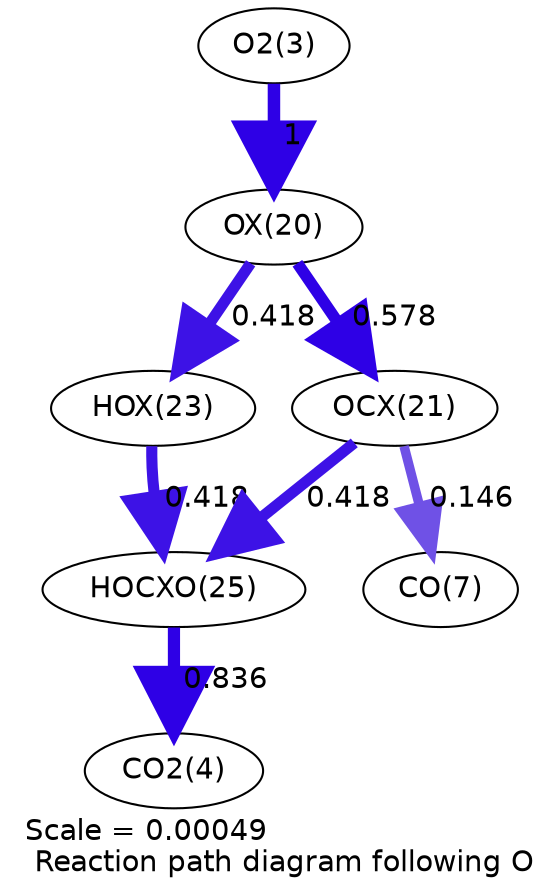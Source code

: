 digraph reaction_paths {
center=1;
s5 -> s30[fontname="Helvetica", penwidth=6, arrowsize=3, color="0.7, 1.5, 0.9"
, label=" 1"];
s30 -> s33[fontname="Helvetica", penwidth=5.34, arrowsize=2.67, color="0.7, 0.918, 0.9"
, label=" 0.418"];
s30 -> s31[fontname="Helvetica", penwidth=5.59, arrowsize=2.79, color="0.7, 1.08, 0.9"
, label=" 0.578"];
s33 -> s35[fontname="Helvetica", penwidth=5.34, arrowsize=2.67, color="0.7, 0.918, 0.9"
, label=" 0.418"];
s31 -> s9[fontname="Helvetica", penwidth=4.55, arrowsize=2.27, color="0.7, 0.646, 0.9"
, label=" 0.146"];
s31 -> s35[fontname="Helvetica", penwidth=5.34, arrowsize=2.67, color="0.7, 0.918, 0.9"
, label=" 0.418"];
s35 -> s6[fontname="Helvetica", penwidth=5.86, arrowsize=2.93, color="0.7, 1.34, 0.9"
, label=" 0.836"];
s5 [ fontname="Helvetica", label="O2(3)"];
s6 [ fontname="Helvetica", label="CO2(4)"];
s9 [ fontname="Helvetica", label="CO(7)"];
s30 [ fontname="Helvetica", label="OX(20)"];
s31 [ fontname="Helvetica", label="OCX(21)"];
s33 [ fontname="Helvetica", label="HOX(23)"];
s35 [ fontname="Helvetica", label="HOCXO(25)"];
 label = "Scale = 0.00049\l Reaction path diagram following O";
 fontname = "Helvetica";
}
